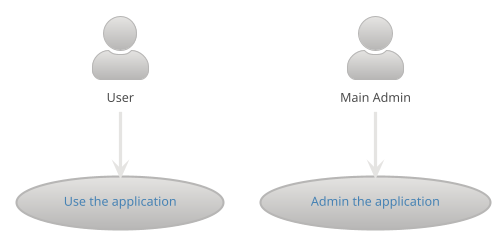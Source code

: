 ' Do not edit
' Theme Gallery
' autogenerated by script
'
@startuml
!theme metal
skinparam actorStyle awesome
:User: --> (Use)
"Main Admin" as Admin
"Use the application" as (Use)
Admin --> (Admin the application)
@enduml
